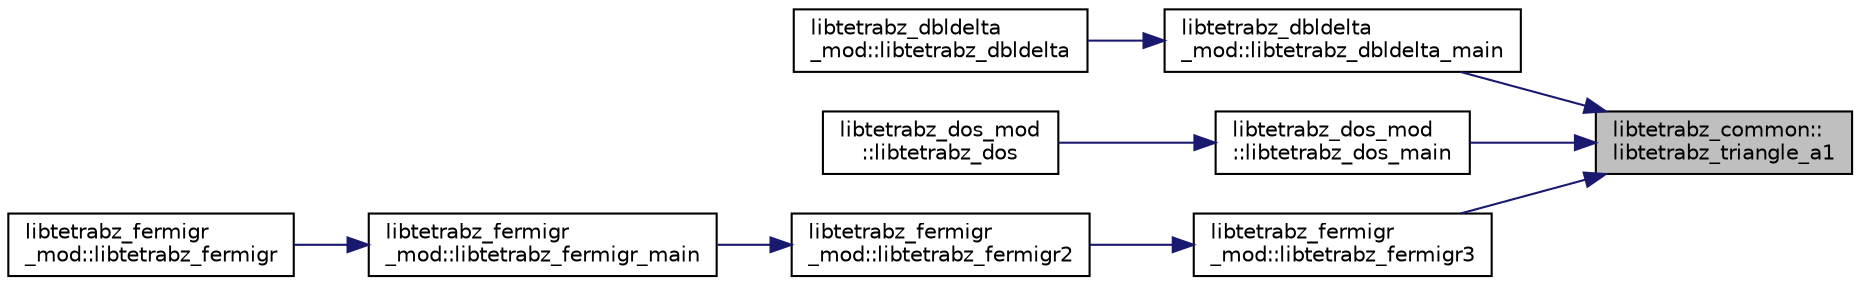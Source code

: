 digraph "libtetrabz_common::libtetrabz_triangle_a1"
{
 // LATEX_PDF_SIZE
  edge [fontname="Helvetica",fontsize="10",labelfontname="Helvetica",labelfontsize="10"];
  node [fontname="Helvetica",fontsize="10",shape=record];
  rankdir="RL";
  Node1 [label="libtetrabz_common::\llibtetrabz_triangle_a1",height=0.2,width=0.4,color="black", fillcolor="grey75", style="filled", fontcolor="black",tooltip=" "];
  Node1 -> Node2 [dir="back",color="midnightblue",fontsize="10",style="solid",fontname="Helvetica"];
  Node2 [label="libtetrabz_dbldelta\l_mod::libtetrabz_dbldelta_main",height=0.2,width=0.4,color="black", fillcolor="white", style="filled",URL="$namespacelibtetrabz__dbldelta__mod.html#ad466e189eee97447b95457101e293ddc",tooltip=" "];
  Node2 -> Node3 [dir="back",color="midnightblue",fontsize="10",style="solid",fontname="Helvetica"];
  Node3 [label="libtetrabz_dbldelta\l_mod::libtetrabz_dbldelta",height=0.2,width=0.4,color="black", fillcolor="white", style="filled",URL="$namespacelibtetrabz__dbldelta__mod.html#a39497cb566e75ffe9b0969a7f39ab6d0",tooltip=" "];
  Node1 -> Node4 [dir="back",color="midnightblue",fontsize="10",style="solid",fontname="Helvetica"];
  Node4 [label="libtetrabz_dos_mod\l::libtetrabz_dos_main",height=0.2,width=0.4,color="black", fillcolor="white", style="filled",URL="$namespacelibtetrabz__dos__mod.html#a5bfd2bd5acf59cadfa9a4ebbff79ded5",tooltip=" "];
  Node4 -> Node5 [dir="back",color="midnightblue",fontsize="10",style="solid",fontname="Helvetica"];
  Node5 [label="libtetrabz_dos_mod\l::libtetrabz_dos",height=0.2,width=0.4,color="black", fillcolor="white", style="filled",URL="$namespacelibtetrabz__dos__mod.html#addb2ff4ca41802364a279d3401ae67a0",tooltip=" "];
  Node1 -> Node6 [dir="back",color="midnightblue",fontsize="10",style="solid",fontname="Helvetica"];
  Node6 [label="libtetrabz_fermigr\l_mod::libtetrabz_fermigr3",height=0.2,width=0.4,color="black", fillcolor="white", style="filled",URL="$namespacelibtetrabz__fermigr__mod.html#a0108d9f5ebc27b676cb79d424c30922d",tooltip=" "];
  Node6 -> Node7 [dir="back",color="midnightblue",fontsize="10",style="solid",fontname="Helvetica"];
  Node7 [label="libtetrabz_fermigr\l_mod::libtetrabz_fermigr2",height=0.2,width=0.4,color="black", fillcolor="white", style="filled",URL="$namespacelibtetrabz__fermigr__mod.html#acdf3fc0ae7c7d3b2668da34480d2799f",tooltip=" "];
  Node7 -> Node8 [dir="back",color="midnightblue",fontsize="10",style="solid",fontname="Helvetica"];
  Node8 [label="libtetrabz_fermigr\l_mod::libtetrabz_fermigr_main",height=0.2,width=0.4,color="black", fillcolor="white", style="filled",URL="$namespacelibtetrabz__fermigr__mod.html#a83cd93298b6fc3d5835ec48c0ebf2c8d",tooltip=" "];
  Node8 -> Node9 [dir="back",color="midnightblue",fontsize="10",style="solid",fontname="Helvetica"];
  Node9 [label="libtetrabz_fermigr\l_mod::libtetrabz_fermigr",height=0.2,width=0.4,color="black", fillcolor="white", style="filled",URL="$namespacelibtetrabz__fermigr__mod.html#a6736ccb707472d31ccbaef4b800cdd3d",tooltip=" "];
}
